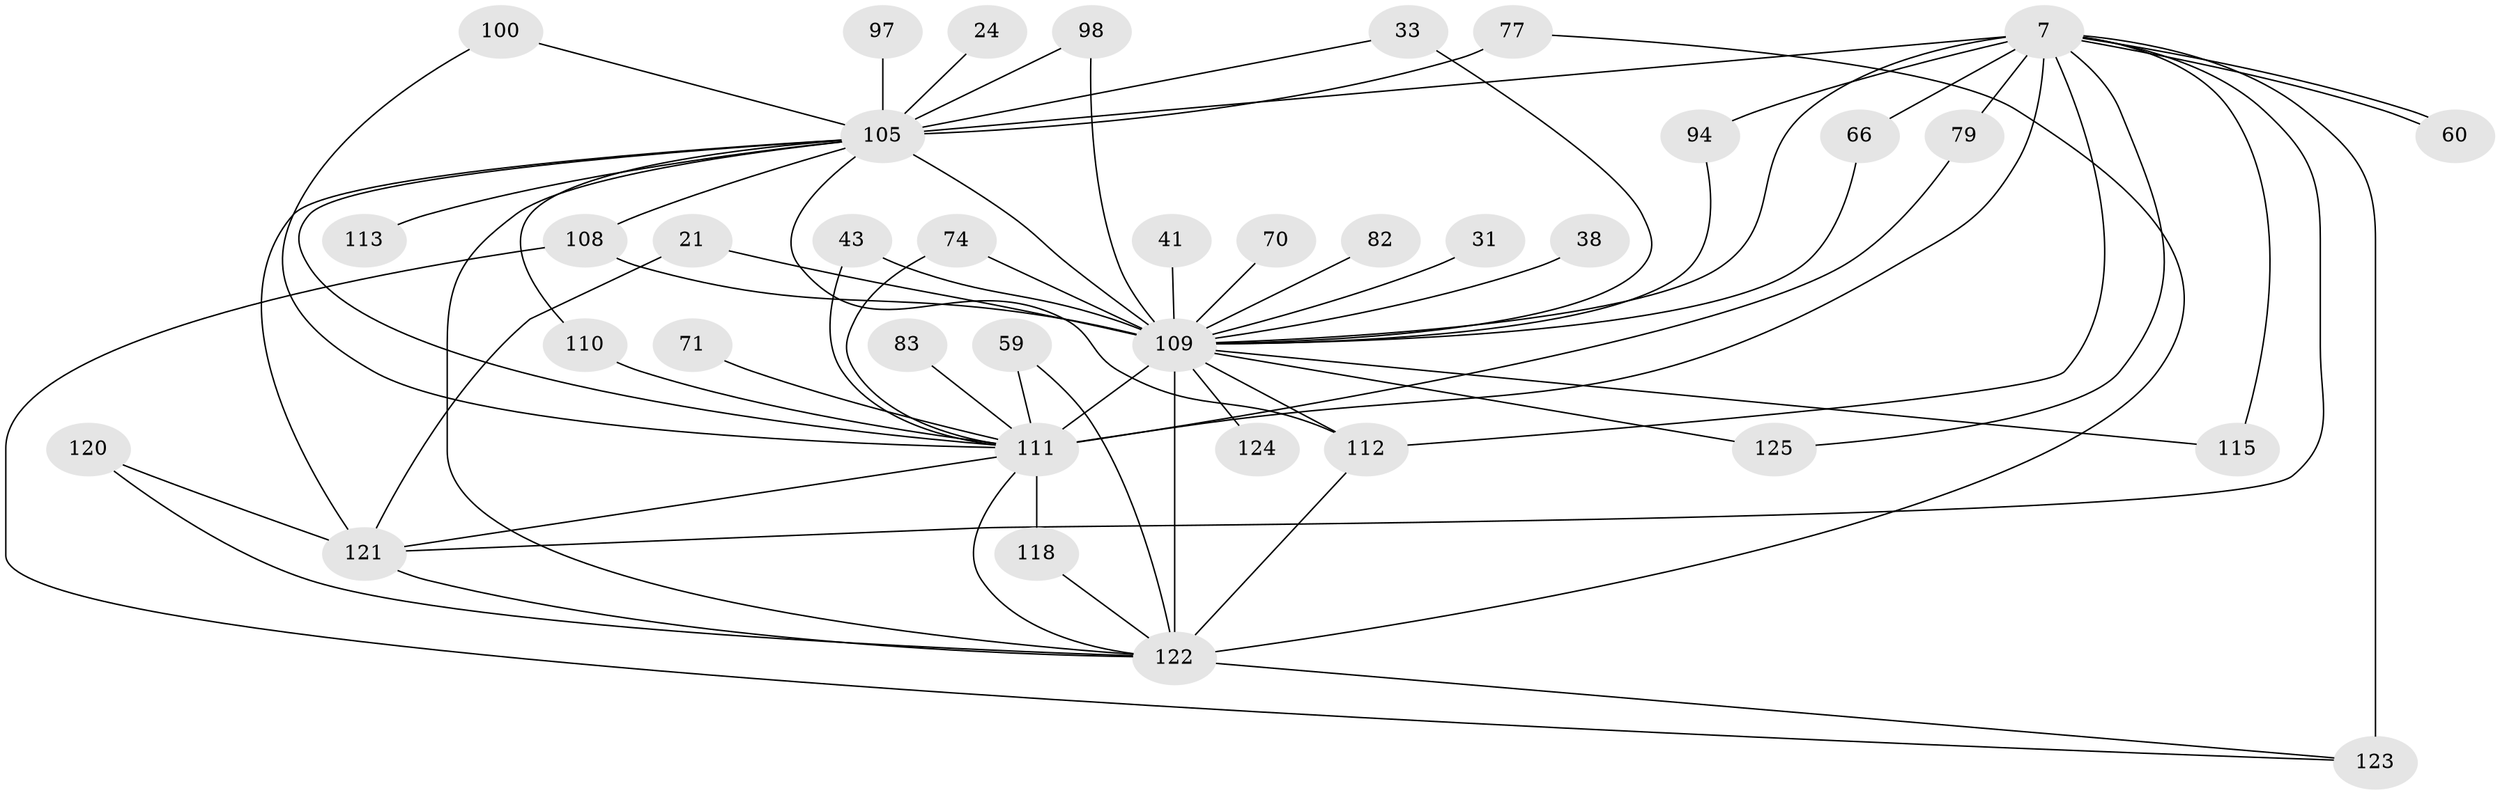 // original degree distribution, {27: 0.008, 24: 0.016, 30: 0.008, 15: 0.016, 20: 0.008, 22: 0.008, 16: 0.008, 25: 0.008, 7: 0.016, 4: 0.096, 3: 0.168, 5: 0.072, 6: 0.04, 2: 0.528}
// Generated by graph-tools (version 1.1) at 2025/47/03/04/25 21:47:19]
// undirected, 37 vertices, 67 edges
graph export_dot {
graph [start="1"]
  node [color=gray90,style=filled];
  7 [super="+2"];
  21 [super="+18"];
  24;
  31;
  33 [super="+25"];
  38;
  41;
  43;
  59;
  60;
  66;
  70 [super="+45"];
  71;
  74;
  77 [super="+13"];
  79 [super="+64"];
  82;
  83;
  94;
  97 [super="+20"];
  98;
  100;
  105 [super="+91+99+10+47"];
  108 [super="+84"];
  109 [super="+28+17+73+9+102+4"];
  110;
  111 [super="+106+104+69+86+8+96"];
  112 [super="+90"];
  113;
  115 [super="+103"];
  118;
  120 [super="+76+117"];
  121 [super="+119"];
  122 [super="+72+107+101+116+85"];
  123 [super="+22+12"];
  124;
  125;
  7 -- 60;
  7 -- 60;
  7 -- 66;
  7 -- 94;
  7 -- 125;
  7 -- 123 [weight=3];
  7 -- 109 [weight=10];
  7 -- 112 [weight=3];
  7 -- 111 [weight=10];
  7 -- 121 [weight=2];
  7 -- 105 [weight=7];
  7 -- 115 [weight=2];
  7 -- 79 [weight=2];
  21 -- 109 [weight=3];
  21 -- 121;
  24 -- 105;
  31 -- 109;
  33 -- 109 [weight=2];
  33 -- 105;
  38 -- 109;
  41 -- 109;
  43 -- 111;
  43 -- 109;
  59 -- 111;
  59 -- 122;
  66 -- 109;
  70 -- 109 [weight=2];
  71 -- 111;
  74 -- 111;
  74 -- 109;
  77 -- 122;
  77 -- 105 [weight=2];
  79 -- 111;
  82 -- 109 [weight=2];
  83 -- 111 [weight=2];
  94 -- 109;
  97 -- 105 [weight=3];
  98 -- 109;
  98 -- 105;
  100 -- 111;
  100 -- 105;
  105 -- 108;
  105 -- 111 [weight=5];
  105 -- 109 [weight=13];
  105 -- 110;
  105 -- 112 [weight=2];
  105 -- 113 [weight=2];
  105 -- 121 [weight=4];
  105 -- 122 [weight=7];
  108 -- 123;
  108 -- 109 [weight=2];
  109 -- 124 [weight=2];
  109 -- 125;
  109 -- 122 [weight=17];
  109 -- 111 [weight=16];
  109 -- 115 [weight=3];
  109 -- 112;
  110 -- 111;
  111 -- 118;
  111 -- 121 [weight=3];
  111 -- 122 [weight=2];
  112 -- 122;
  118 -- 122;
  120 -- 121;
  120 -- 122 [weight=3];
  121 -- 122 [weight=2];
  122 -- 123;
}
